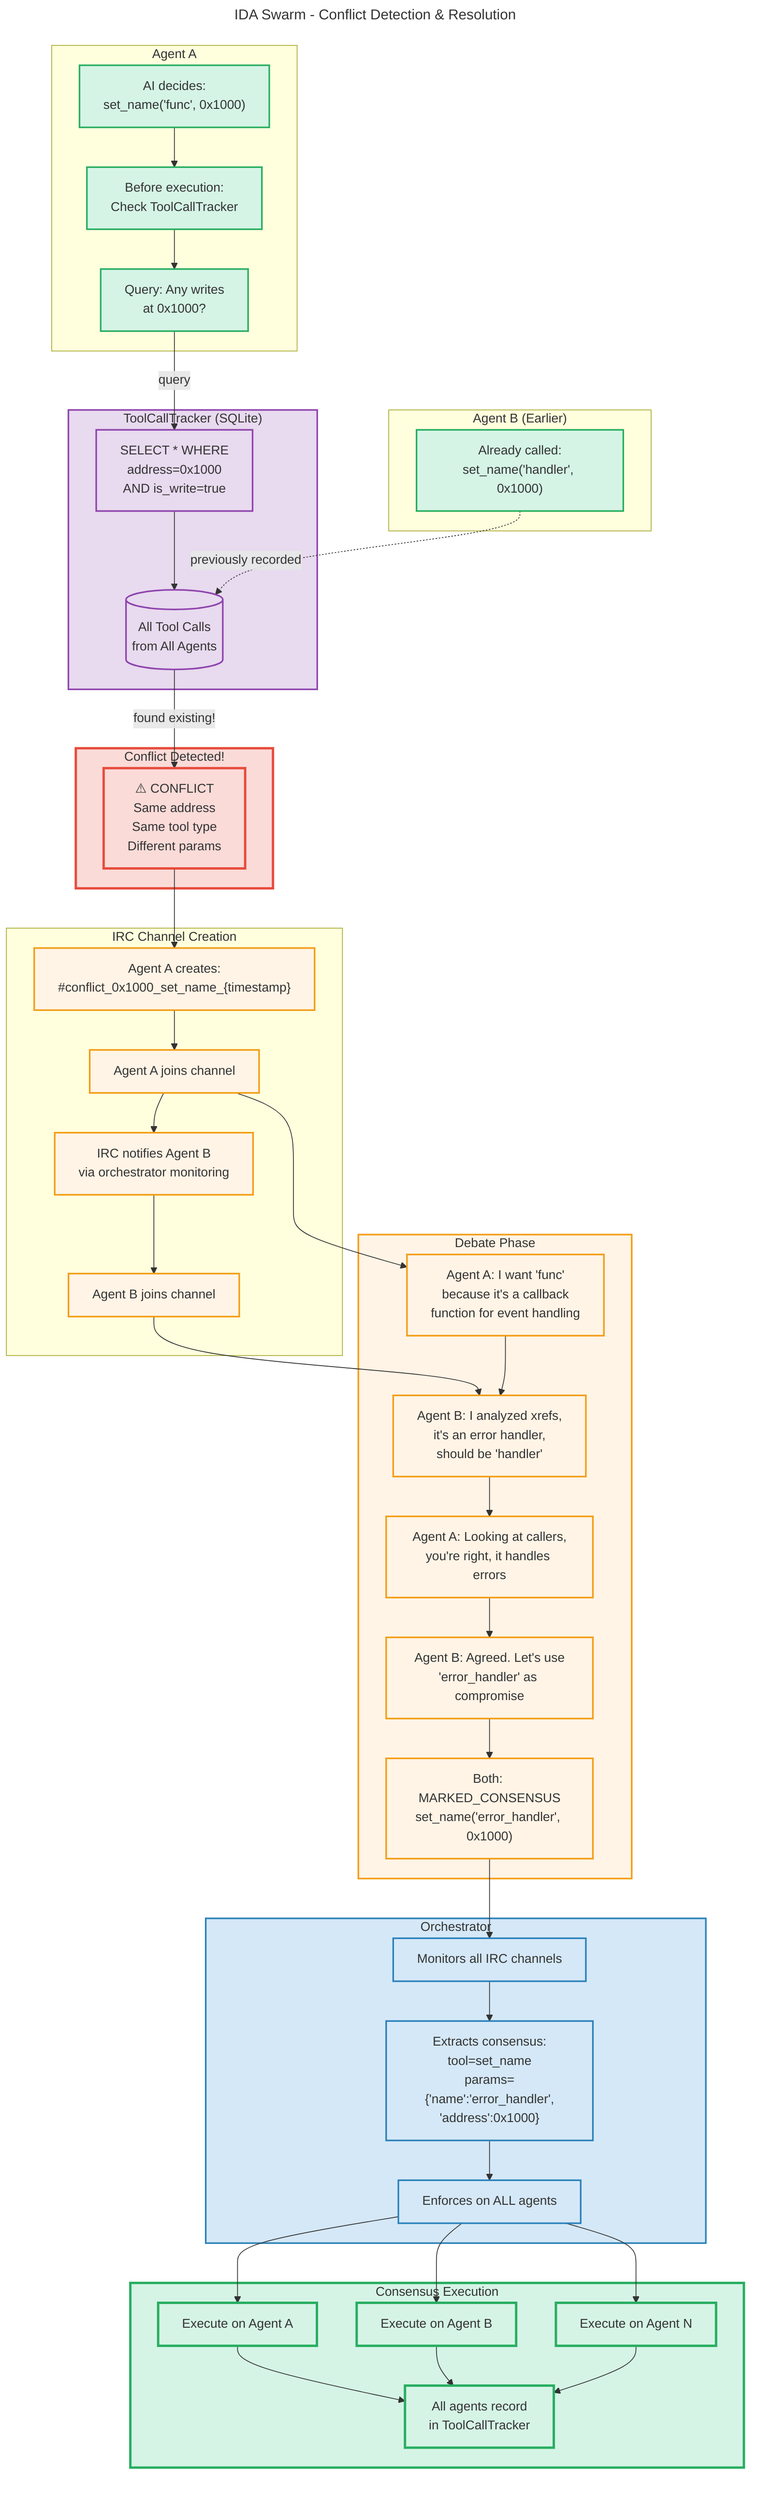 ---
title: IDA Swarm - Conflict Detection & Resolution
---
graph TB
    subgraph agent_a["Agent A"]
        a1["AI decides:<br/>set_name('func', 0x1000)"]
        a2["Before execution:<br/>Check ToolCallTracker"]
        a3["Query: Any writes<br/>at 0x1000?"]
    end

    subgraph tracker["ToolCallTracker (SQLite)"]
        db[("All Tool Calls<br/>from All Agents")]
        query["SELECT * WHERE<br/>address=0x1000<br/>AND is_write=true"]
    end

    subgraph agent_b_past["Agent B (Earlier)"]
        b_past["Already called:<br/>set_name('handler', 0x1000)"]
    end

    subgraph conflict_detect["Conflict Detected!"]
        conflict["⚠️ CONFLICT<br/>Same address<br/>Same tool type<br/>Different params"]
    end

    subgraph irc_setup["IRC Channel Creation"]
        create_chan["Agent A creates:<br/>#conflict_0x1000_set_name_{timestamp}"]
        join_a["Agent A joins channel"]
        notify_b["IRC notifies Agent B<br/>via orchestrator monitoring"]
        join_b["Agent B joins channel"]
    end

    subgraph debate["Debate Phase"]
        a_msg1["Agent A: I want 'func'<br/>because it's a callback<br/>function for event handling"]
        b_msg1["Agent B: I analyzed xrefs,<br/>it's an error handler,<br/>should be 'handler'"]
        a_msg2["Agent A: Looking at callers,<br/>you're right, it handles errors"]
        b_msg2["Agent B: Agreed. Let's use<br/>'error_handler' as compromise"]
        consensus["Both: MARKED_CONSENSUS<br/>set_name('error_handler', 0x1000)"]
    end

    subgraph orchestrator["Orchestrator"]
        monitor["Monitors all IRC channels"]
        extract["Extracts consensus:<br/>tool=set_name<br/>params={'name':'error_handler',<br/>'address':0x1000}"]
        enforce["Enforces on ALL agents"]
    end

    subgraph execution["Consensus Execution"]
        exec_a["Execute on Agent A"]
        exec_b["Execute on Agent B"]
        exec_n["Execute on Agent N"]
        record["All agents record<br/>in ToolCallTracker"]
    end

    %% Flow
    a1 --> a2
    a2 --> a3
    a3 -->|"query"| query
    query --> db
    b_past -.->|"previously recorded"| db
    db -->|"found existing!"| conflict
    conflict --> create_chan
    create_chan --> join_a
    join_a --> notify_b
    notify_b --> join_b

    join_a --> a_msg1
    join_b --> b_msg1
    a_msg1 --> b_msg1
    b_msg1 --> a_msg2
    a_msg2 --> b_msg2
    b_msg2 --> consensus

    consensus --> monitor
    monitor --> extract
    extract --> enforce
    enforce --> exec_a
    enforce --> exec_b
    enforce --> exec_n
    exec_a --> record
    exec_b --> record
    exec_n --> record

    %% Styling
    classDef agentStyle fill:#D5F4E6,stroke:#27AE60,stroke-width:2px
    classDef conflictStyle fill:#FADBD8,stroke:#E74C3C,stroke-width:3px
    classDef ircStyle fill:#FFF4E6,stroke:#F39C12,stroke-width:2px
    classDef orchStyle fill:#D5E8F7,stroke:#2980B9,stroke-width:2px
    classDef dbStyle fill:#E8DAEF,stroke:#8E44AD,stroke-width:2px
    classDef successStyle fill:#D5F4E6,stroke:#27AE60,stroke-width:3px

    class a1,a2,a3,b_past agentStyle
    class conflict,conflict_detect conflictStyle
    class create_chan,join_a,notify_b,join_b,a_msg1,b_msg1,a_msg2,b_msg2,consensus,debate ircStyle
    class monitor,extract,enforce,orchestrator orchStyle
    class db,query,tracker dbStyle
    class exec_a,exec_b,exec_n,record,execution successStyle